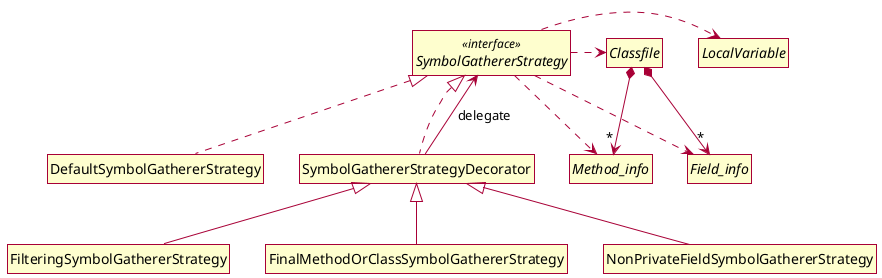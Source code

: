 @startuml

skin rose
skinparam style strictuml

hide empty members

interface Classfile
interface Field_info
Classfile *--> "*" Field_info
interface Method_info
Classfile *--> "*" Method_info
interface LocalVariable
Classfile -[hidden]> LocalVariable

interface SymbolGathererStrategy <<interface>>
SymbolGathererStrategy .> Classfile
SymbolGathererStrategy .> Field_info
SymbolGathererStrategy .> Method_info
SymbolGathererStrategy .> LocalVariable

class DefaultSymbolGathererStrategy
SymbolGathererStrategy <|.. DefaultSymbolGathererStrategy

class SymbolGathererStrategyDecorator
SymbolGathererStrategy <|.. SymbolGathererStrategyDecorator
SymbolGathererStrategyDecorator -up-> SymbolGathererStrategy : delegate

class FilteringSymbolGathererStrategy
SymbolGathererStrategyDecorator <|-- FilteringSymbolGathererStrategy

class FinalMethodOrClassSymbolGathererStrategy
SymbolGathererStrategyDecorator <|-- FinalMethodOrClassSymbolGathererStrategy

class NonPrivateFieldSymbolGathererStrategy
SymbolGathererStrategyDecorator <|-- NonPrivateFieldSymbolGathererStrategy

@enduml

